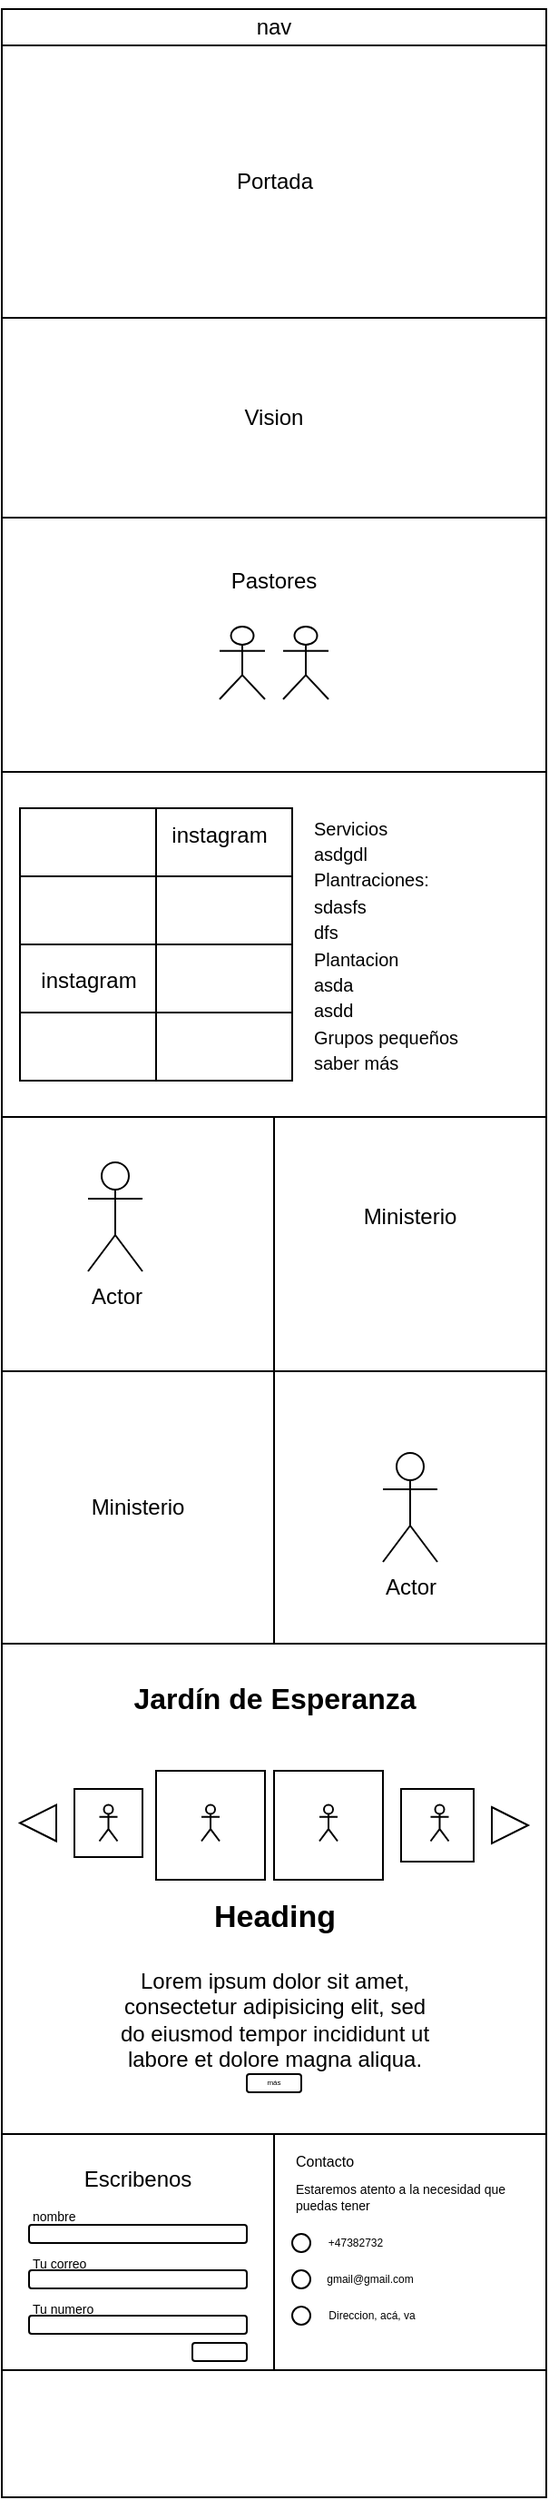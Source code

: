 <mxfile>
    <diagram id="xdIwsbeopIEH2MkpRt0Z" name="Page-1">
        <mxGraphModel dx="732" dy="717" grid="1" gridSize="10" guides="1" tooltips="1" connect="1" arrows="1" fold="1" page="1" pageScale="1" pageWidth="850" pageHeight="1100" math="0" shadow="0">
            <root>
                <mxCell id="0"/>
                <mxCell id="1" parent="0"/>
                <mxCell id="2" value="" style="rounded=0;whiteSpace=wrap;html=1;" parent="1" vertex="1">
                    <mxGeometry x="230" y="210" width="300" height="1370" as="geometry"/>
                </mxCell>
                <mxCell id="3" value="" style="rounded=0;whiteSpace=wrap;html=1;" parent="1" vertex="1">
                    <mxGeometry x="230" y="210" width="300" height="20" as="geometry"/>
                </mxCell>
                <mxCell id="4" value="" style="rounded=0;whiteSpace=wrap;html=1;" parent="1" vertex="1">
                    <mxGeometry x="230" y="230" width="300" height="150" as="geometry"/>
                </mxCell>
                <mxCell id="5" value="Portada" style="text;html=1;align=center;verticalAlign=middle;whiteSpace=wrap;rounded=0;" parent="1" vertex="1">
                    <mxGeometry x="307.5" y="260" width="145" height="90" as="geometry"/>
                </mxCell>
                <mxCell id="6" value="" style="rounded=0;whiteSpace=wrap;html=1;" parent="1" vertex="1">
                    <mxGeometry x="230" y="380" width="300" height="110" as="geometry"/>
                </mxCell>
                <mxCell id="7" value="Vision" style="text;html=1;align=center;verticalAlign=middle;whiteSpace=wrap;rounded=0;" parent="1" vertex="1">
                    <mxGeometry x="350" y="420" width="60" height="30" as="geometry"/>
                </mxCell>
                <mxCell id="8" value="nav" style="text;html=1;align=center;verticalAlign=middle;whiteSpace=wrap;rounded=0;" parent="1" vertex="1">
                    <mxGeometry x="350" y="205" width="60" height="30" as="geometry"/>
                </mxCell>
                <mxCell id="9" value="" style="rounded=0;whiteSpace=wrap;html=1;" parent="1" vertex="1">
                    <mxGeometry x="230" y="490" width="300" height="140" as="geometry"/>
                </mxCell>
                <mxCell id="10" value="Pastores" style="text;html=1;align=center;verticalAlign=middle;whiteSpace=wrap;rounded=0;" parent="1" vertex="1">
                    <mxGeometry x="340" y="500" width="80" height="50" as="geometry"/>
                </mxCell>
                <mxCell id="12" value="" style="shape=umlActor;verticalLabelPosition=bottom;verticalAlign=top;html=1;outlineConnect=0;" parent="1" vertex="1">
                    <mxGeometry x="350" y="550" width="25" height="40" as="geometry"/>
                </mxCell>
                <mxCell id="13" value="" style="shape=umlActor;verticalLabelPosition=bottom;verticalAlign=top;html=1;outlineConnect=0;" parent="1" vertex="1">
                    <mxGeometry x="385" y="550" width="25" height="40" as="geometry"/>
                </mxCell>
                <mxCell id="14" value="" style="rounded=0;whiteSpace=wrap;html=1;" parent="1" vertex="1">
                    <mxGeometry x="230" y="630" width="300" height="190" as="geometry"/>
                </mxCell>
                <mxCell id="15" value="" style="whiteSpace=wrap;html=1;aspect=fixed;" parent="1" vertex="1">
                    <mxGeometry x="240" y="650" width="150" height="150" as="geometry"/>
                </mxCell>
                <mxCell id="16" value="&lt;font style=&quot;font-size: 10px;&quot;&gt;Servicios&lt;/font&gt;&lt;div&gt;&lt;font style=&quot;font-size: 10px;&quot;&gt;asdgdl&lt;/font&gt;&lt;/div&gt;&lt;div&gt;&lt;font style=&quot;font-size: 10px;&quot;&gt;Plantraciones:&lt;/font&gt;&lt;/div&gt;&lt;div&gt;&lt;font style=&quot;font-size: 10px;&quot;&gt;sdasfs&lt;/font&gt;&lt;/div&gt;&lt;div&gt;&lt;font style=&quot;font-size: 10px;&quot;&gt;dfs&lt;/font&gt;&lt;/div&gt;&lt;div&gt;&lt;font style=&quot;font-size: 10px;&quot;&gt;Plantacion&lt;/font&gt;&lt;/div&gt;&lt;div&gt;&lt;font style=&quot;font-size: 10px;&quot;&gt;asda&lt;/font&gt;&lt;/div&gt;&lt;div&gt;&lt;font style=&quot;font-size: 10px;&quot;&gt;asdd&lt;/font&gt;&lt;/div&gt;&lt;div&gt;&lt;font style=&quot;font-size: 10px;&quot;&gt;Grupos pequeños&lt;/font&gt;&lt;/div&gt;&lt;div&gt;&lt;font style=&quot;font-size: 10px;&quot;&gt;saber más&lt;/font&gt;&lt;/div&gt;" style="text;html=1;align=left;verticalAlign=middle;whiteSpace=wrap;rounded=0;" parent="1" vertex="1">
                    <mxGeometry x="400" y="615" width="125" height="220" as="geometry"/>
                </mxCell>
                <mxCell id="17" value="" style="rounded=0;whiteSpace=wrap;html=1;" parent="1" vertex="1">
                    <mxGeometry x="230" y="820" width="150" height="140" as="geometry"/>
                </mxCell>
                <mxCell id="19" value="" style="rounded=0;whiteSpace=wrap;html=1;" parent="1" vertex="1">
                    <mxGeometry x="230" y="960" width="300" height="150" as="geometry"/>
                </mxCell>
                <mxCell id="20" value="Ministerio" style="text;html=1;align=center;verticalAlign=middle;whiteSpace=wrap;rounded=0;" parent="1" vertex="1">
                    <mxGeometry x="425" y="860" width="60" height="30" as="geometry"/>
                </mxCell>
                <mxCell id="21" value="Actor" style="shape=umlActor;verticalLabelPosition=bottom;verticalAlign=top;html=1;outlineConnect=0;" parent="1" vertex="1">
                    <mxGeometry x="277.5" y="845" width="30" height="60" as="geometry"/>
                </mxCell>
                <mxCell id="22" value="Ministerio" style="text;html=1;align=center;verticalAlign=middle;whiteSpace=wrap;rounded=0;" parent="1" vertex="1">
                    <mxGeometry x="275" y="1020" width="60" height="30" as="geometry"/>
                </mxCell>
                <mxCell id="23" value="Actor" style="shape=umlActor;verticalLabelPosition=bottom;verticalAlign=top;html=1;outlineConnect=0;" parent="1" vertex="1">
                    <mxGeometry x="440" y="1005" width="30" height="60" as="geometry"/>
                </mxCell>
                <mxCell id="25" value="" style="endArrow=none;html=1;exitX=1;exitY=0;exitDx=0;exitDy=0;entryX=0.5;entryY=0;entryDx=0;entryDy=0;" parent="1" target="19" edge="1">
                    <mxGeometry width="50" height="50" relative="1" as="geometry">
                        <mxPoint x="380" y="1110" as="sourcePoint"/>
                        <mxPoint x="310" y="1000" as="targetPoint"/>
                    </mxGeometry>
                </mxCell>
                <mxCell id="27" value="" style="endArrow=none;html=1;entryX=0.5;entryY=0;entryDx=0;entryDy=0;exitX=0.5;exitY=1;exitDx=0;exitDy=0;" parent="1" source="15" target="15" edge="1">
                    <mxGeometry width="50" height="50" relative="1" as="geometry">
                        <mxPoint x="270" y="760" as="sourcePoint"/>
                        <mxPoint x="310" y="710" as="targetPoint"/>
                    </mxGeometry>
                </mxCell>
                <mxCell id="28" value="" style="endArrow=none;html=1;exitX=0;exitY=0.5;exitDx=0;exitDy=0;entryX=1;entryY=0.5;entryDx=0;entryDy=0;" parent="1" source="15" target="15" edge="1">
                    <mxGeometry width="50" height="50" relative="1" as="geometry">
                        <mxPoint x="260" y="760" as="sourcePoint"/>
                        <mxPoint x="310" y="710" as="targetPoint"/>
                    </mxGeometry>
                </mxCell>
                <mxCell id="29" value="" style="endArrow=none;html=1;exitX=0;exitY=0.25;exitDx=0;exitDy=0;entryX=1;entryY=0.25;entryDx=0;entryDy=0;" parent="1" source="15" target="15" edge="1">
                    <mxGeometry width="50" height="50" relative="1" as="geometry">
                        <mxPoint x="260" y="760" as="sourcePoint"/>
                        <mxPoint x="310" y="710" as="targetPoint"/>
                    </mxGeometry>
                </mxCell>
                <mxCell id="30" value="" style="endArrow=none;html=1;exitX=0;exitY=0.75;exitDx=0;exitDy=0;entryX=1;entryY=0.75;entryDx=0;entryDy=0;" parent="1" source="15" target="15" edge="1">
                    <mxGeometry width="50" height="50" relative="1" as="geometry">
                        <mxPoint x="260" y="760" as="sourcePoint"/>
                        <mxPoint x="310" y="710" as="targetPoint"/>
                    </mxGeometry>
                </mxCell>
                <mxCell id="31" value="instagram" style="text;html=1;align=center;verticalAlign=middle;whiteSpace=wrap;rounded=0;" parent="1" vertex="1">
                    <mxGeometry x="247.5" y="730" width="60" height="30" as="geometry"/>
                </mxCell>
                <mxCell id="32" value="instagram" style="text;html=1;align=center;verticalAlign=middle;whiteSpace=wrap;rounded=0;" parent="1" vertex="1">
                    <mxGeometry x="320" y="650" width="60" height="30" as="geometry"/>
                </mxCell>
                <mxCell id="33" value="" style="rounded=0;whiteSpace=wrap;html=1;" vertex="1" parent="1">
                    <mxGeometry x="230" y="1110" width="300" height="270" as="geometry"/>
                </mxCell>
                <mxCell id="34" value="&lt;font style=&quot;font-size: 16px;&quot;&gt;&lt;b&gt;Jardín de Esperanza&lt;/b&gt;&lt;/font&gt;" style="text;html=1;align=center;verticalAlign=middle;whiteSpace=wrap;rounded=0;" vertex="1" parent="1">
                    <mxGeometry x="282.5" y="1100" width="195" height="80" as="geometry"/>
                </mxCell>
                <mxCell id="36" value="" style="whiteSpace=wrap;html=1;aspect=fixed;" vertex="1" parent="1">
                    <mxGeometry x="270" y="1190" width="37.5" height="37.5" as="geometry"/>
                </mxCell>
                <mxCell id="37" value="" style="whiteSpace=wrap;html=1;aspect=fixed;" vertex="1" parent="1">
                    <mxGeometry x="315" y="1180" width="60" height="60" as="geometry"/>
                </mxCell>
                <mxCell id="38" value="" style="whiteSpace=wrap;html=1;aspect=fixed;" vertex="1" parent="1">
                    <mxGeometry x="380" y="1180" width="60" height="60" as="geometry"/>
                </mxCell>
                <mxCell id="39" value="" style="whiteSpace=wrap;html=1;aspect=fixed;" vertex="1" parent="1">
                    <mxGeometry x="450" y="1190" width="40" height="40" as="geometry"/>
                </mxCell>
                <mxCell id="41" value="" style="triangle;whiteSpace=wrap;html=1;" vertex="1" parent="1">
                    <mxGeometry x="500" y="1200" width="20" height="20" as="geometry"/>
                </mxCell>
                <mxCell id="42" value="" style="triangle;whiteSpace=wrap;html=1;rotation=-180;" vertex="1" parent="1">
                    <mxGeometry x="240" y="1198.75" width="20" height="20" as="geometry"/>
                </mxCell>
                <mxCell id="43" value="&lt;h1 style=&quot;margin-top: 0px;&quot;&gt;&lt;font style=&quot;font-size: 17px;&quot;&gt;Heading&lt;/font&gt;&lt;/h1&gt;&lt;p&gt;Lorem ipsum dolor sit amet, consectetur adipisicing elit, sed do eiusmod tempor incididunt ut labore et dolore magna aliqua.&lt;/p&gt;" style="text;html=1;whiteSpace=wrap;overflow=hidden;rounded=0;align=center;" vertex="1" parent="1">
                    <mxGeometry x="293.75" y="1237" width="172.5" height="110" as="geometry"/>
                </mxCell>
                <mxCell id="44" value="" style="rounded=1;whiteSpace=wrap;html=1;" vertex="1" parent="1">
                    <mxGeometry x="365" y="1347" width="30" height="10" as="geometry"/>
                </mxCell>
                <mxCell id="45" value="más" style="text;html=1;align=center;verticalAlign=middle;whiteSpace=wrap;rounded=0;fontSize=4;" vertex="1" parent="1">
                    <mxGeometry x="360" y="1348.5" width="40" height="7" as="geometry"/>
                </mxCell>
                <mxCell id="46" value="" style="shape=umlActor;verticalLabelPosition=bottom;verticalAlign=top;html=1;outlineConnect=0;" vertex="1" parent="1">
                    <mxGeometry x="340" y="1198.75" width="10" height="20" as="geometry"/>
                </mxCell>
                <mxCell id="47" value="" style="shape=umlActor;verticalLabelPosition=bottom;verticalAlign=top;html=1;outlineConnect=0;" vertex="1" parent="1">
                    <mxGeometry x="405" y="1198.75" width="10" height="20" as="geometry"/>
                </mxCell>
                <mxCell id="48" value="" style="shape=umlActor;verticalLabelPosition=bottom;verticalAlign=top;html=1;outlineConnect=0;" vertex="1" parent="1">
                    <mxGeometry x="466.25" y="1198.75" width="10" height="20" as="geometry"/>
                </mxCell>
                <mxCell id="49" value="" style="shape=umlActor;verticalLabelPosition=bottom;verticalAlign=top;html=1;outlineConnect=0;" vertex="1" parent="1">
                    <mxGeometry x="283.75" y="1198.75" width="10" height="20" as="geometry"/>
                </mxCell>
                <mxCell id="52" value="" style="rounded=0;whiteSpace=wrap;html=1;" vertex="1" parent="1">
                    <mxGeometry x="230" y="1380" width="300" height="130" as="geometry"/>
                </mxCell>
                <mxCell id="53" value="Contacto" style="text;html=1;align=left;verticalAlign=middle;whiteSpace=wrap;rounded=0;fontSize=8;" vertex="1" parent="1">
                    <mxGeometry x="390" y="1380" width="60" height="30" as="geometry"/>
                </mxCell>
                <mxCell id="54" value="Estaremos atento a la necesidad que puedas tener" style="text;html=1;align=left;verticalAlign=middle;whiteSpace=wrap;rounded=0;fontSize=7;" vertex="1" parent="1">
                    <mxGeometry x="390" y="1400" width="120" height="30" as="geometry"/>
                </mxCell>
                <mxCell id="55" value="" style="ellipse;whiteSpace=wrap;html=1;aspect=fixed;" vertex="1" parent="1">
                    <mxGeometry x="390" y="1435" width="10" height="10" as="geometry"/>
                </mxCell>
                <mxCell id="56" value="+47382732" style="text;html=1;align=center;verticalAlign=middle;whiteSpace=wrap;rounded=0;fontSize=6;" vertex="1" parent="1">
                    <mxGeometry x="405" y="1425" width="40" height="30" as="geometry"/>
                </mxCell>
                <mxCell id="57" value="" style="ellipse;whiteSpace=wrap;html=1;aspect=fixed;" vertex="1" parent="1">
                    <mxGeometry x="390" y="1455" width="10" height="10" as="geometry"/>
                </mxCell>
                <mxCell id="58" value="gmail@gmail.com" style="text;html=1;align=center;verticalAlign=middle;whiteSpace=wrap;rounded=0;fontSize=6;" vertex="1" parent="1">
                    <mxGeometry x="412.5" y="1445" width="40" height="30" as="geometry"/>
                </mxCell>
                <mxCell id="59" value="" style="ellipse;whiteSpace=wrap;html=1;aspect=fixed;" vertex="1" parent="1">
                    <mxGeometry x="390" y="1475" width="10" height="10" as="geometry"/>
                </mxCell>
                <mxCell id="60" value="Direccion, acá, va" style="text;html=1;align=center;verticalAlign=middle;whiteSpace=wrap;rounded=0;fontSize=6;" vertex="1" parent="1">
                    <mxGeometry x="405" y="1465" width="57.5" height="30" as="geometry"/>
                </mxCell>
                <mxCell id="61" value="Escribenos" style="text;html=1;align=center;verticalAlign=middle;whiteSpace=wrap;rounded=0;" vertex="1" parent="1">
                    <mxGeometry x="275" y="1390" width="60" height="30" as="geometry"/>
                </mxCell>
                <mxCell id="62" value="" style="rounded=1;whiteSpace=wrap;html=1;" vertex="1" parent="1">
                    <mxGeometry x="245" y="1430" width="120" height="10" as="geometry"/>
                </mxCell>
                <mxCell id="63" value="" style="rounded=1;whiteSpace=wrap;html=1;" vertex="1" parent="1">
                    <mxGeometry x="245" y="1455" width="120" height="10" as="geometry"/>
                </mxCell>
                <mxCell id="64" value="" style="rounded=1;whiteSpace=wrap;html=1;" vertex="1" parent="1">
                    <mxGeometry x="245" y="1480" width="120" height="10" as="geometry"/>
                </mxCell>
                <mxCell id="65" value="" style="endArrow=none;html=1;exitX=0.5;exitY=1;exitDx=0;exitDy=0;entryX=0.5;entryY=0;entryDx=0;entryDy=0;" edge="1" parent="1" source="52" target="52">
                    <mxGeometry width="50" height="50" relative="1" as="geometry">
                        <mxPoint x="310" y="1420" as="sourcePoint"/>
                        <mxPoint x="360" y="1370" as="targetPoint"/>
                    </mxGeometry>
                </mxCell>
                <mxCell id="66" value="&lt;font style=&quot;font-size: 7px;&quot;&gt;nombre&lt;/font&gt;" style="text;html=1;align=left;verticalAlign=middle;whiteSpace=wrap;rounded=0;" vertex="1" parent="1">
                    <mxGeometry x="245" y="1409" width="60" height="30" as="geometry"/>
                </mxCell>
                <mxCell id="67" value="&lt;span style=&quot;font-size: 7px;&quot;&gt;Tu correo&lt;/span&gt;" style="text;html=1;align=left;verticalAlign=middle;whiteSpace=wrap;rounded=0;" vertex="1" parent="1">
                    <mxGeometry x="245" y="1435" width="60" height="30" as="geometry"/>
                </mxCell>
                <mxCell id="68" value="&lt;span style=&quot;font-size: 7px;&quot;&gt;Tu numero&lt;/span&gt;" style="text;html=1;align=left;verticalAlign=middle;whiteSpace=wrap;rounded=0;" vertex="1" parent="1">
                    <mxGeometry x="245" y="1460" width="60" height="30" as="geometry"/>
                </mxCell>
                <mxCell id="69" value="" style="rounded=1;whiteSpace=wrap;html=1;" vertex="1" parent="1">
                    <mxGeometry x="335" y="1495" width="30" height="10" as="geometry"/>
                </mxCell>
            </root>
        </mxGraphModel>
    </diagram>
</mxfile>
